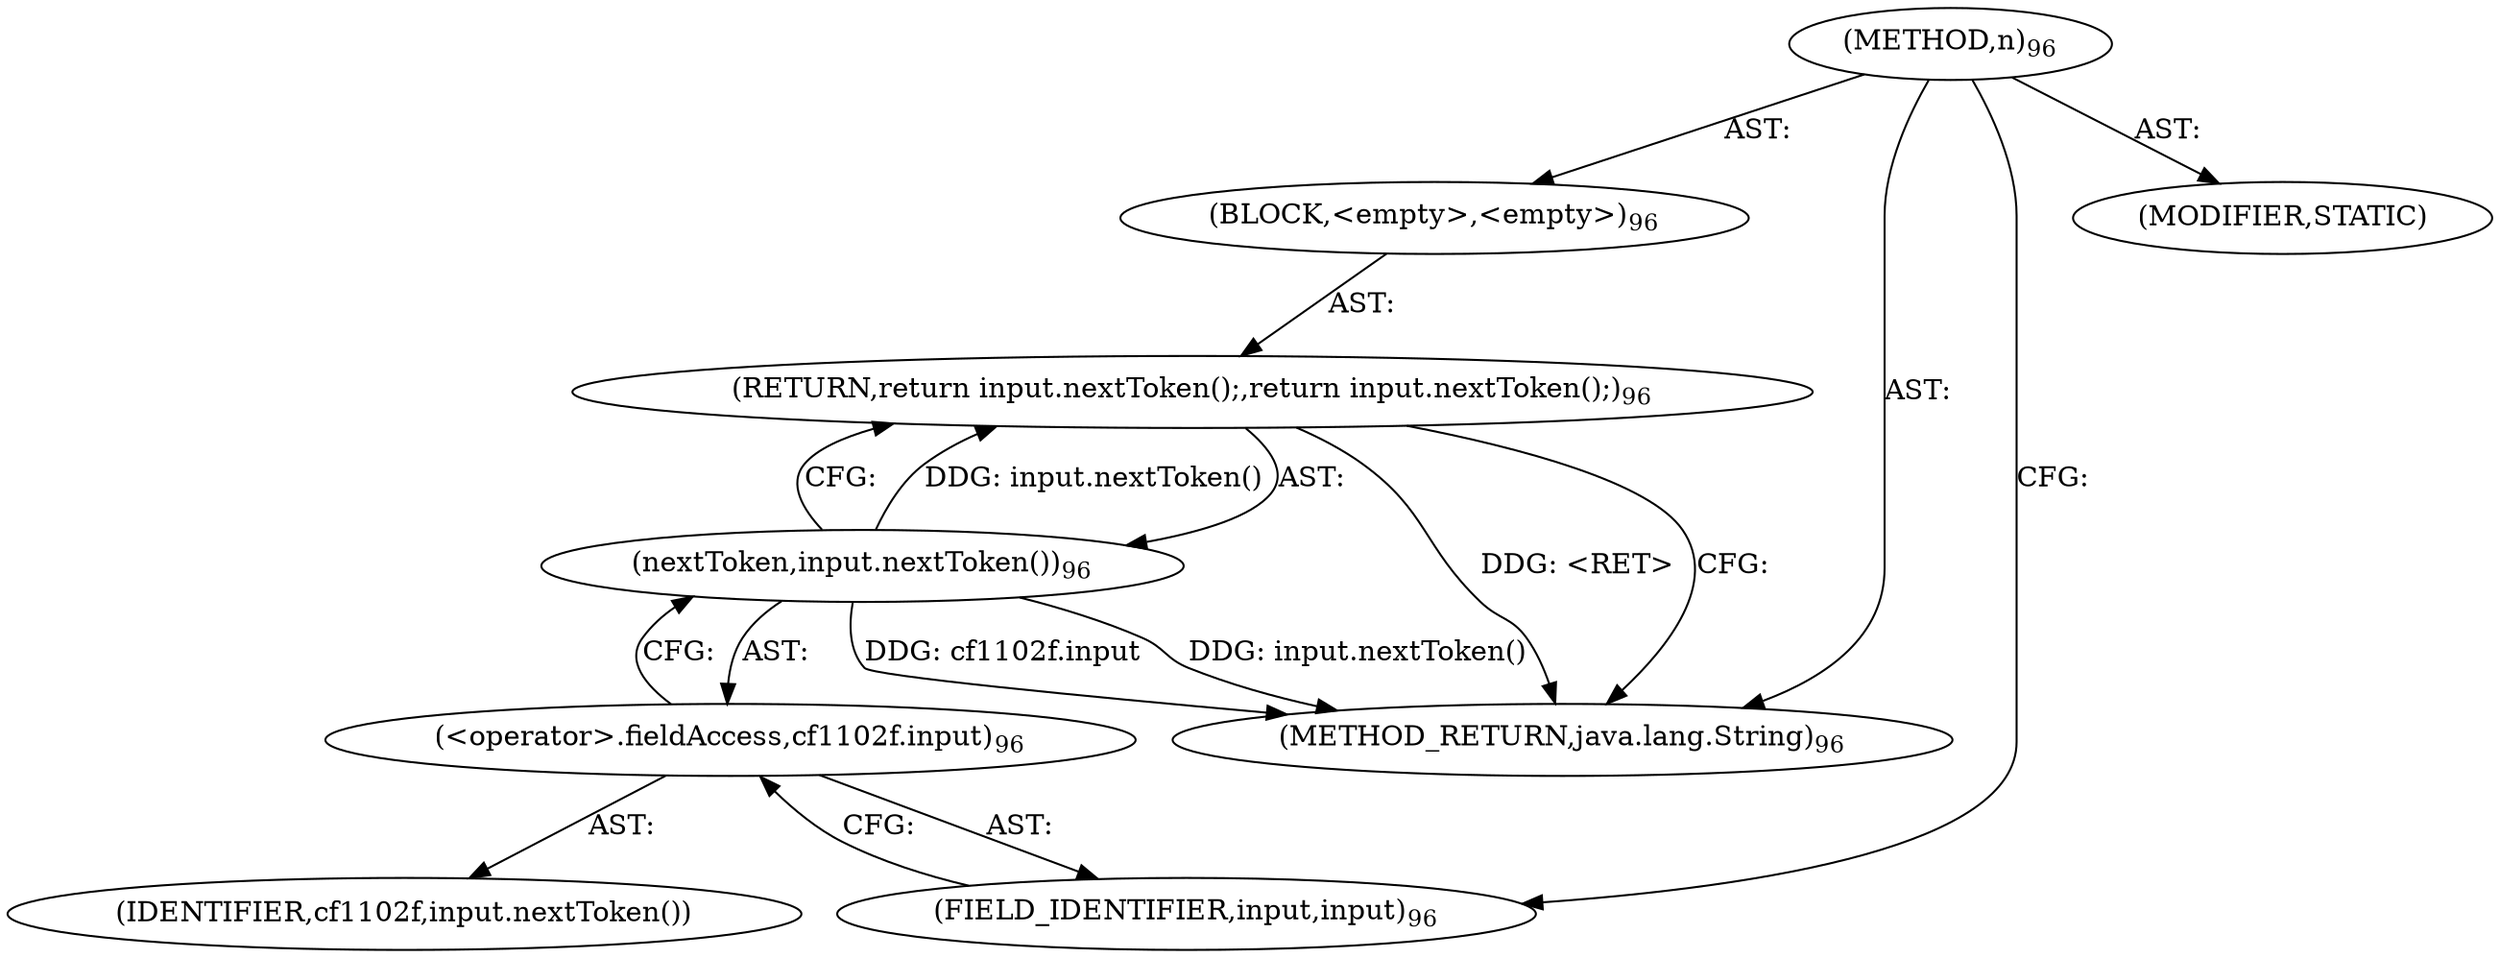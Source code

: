 digraph "n" {  
"607" [label = <(METHOD,n)<SUB>96</SUB>> ]
"608" [label = <(BLOCK,&lt;empty&gt;,&lt;empty&gt;)<SUB>96</SUB>> ]
"609" [label = <(RETURN,return input.nextToken();,return input.nextToken();)<SUB>96</SUB>> ]
"610" [label = <(nextToken,input.nextToken())<SUB>96</SUB>> ]
"611" [label = <(&lt;operator&gt;.fieldAccess,cf1102f.input)<SUB>96</SUB>> ]
"612" [label = <(IDENTIFIER,cf1102f,input.nextToken())> ]
"613" [label = <(FIELD_IDENTIFIER,input,input)<SUB>96</SUB>> ]
"614" [label = <(MODIFIER,STATIC)> ]
"615" [label = <(METHOD_RETURN,java.lang.String)<SUB>96</SUB>> ]
  "607" -> "608"  [ label = "AST: "] 
  "607" -> "614"  [ label = "AST: "] 
  "607" -> "615"  [ label = "AST: "] 
  "608" -> "609"  [ label = "AST: "] 
  "609" -> "610"  [ label = "AST: "] 
  "610" -> "611"  [ label = "AST: "] 
  "611" -> "612"  [ label = "AST: "] 
  "611" -> "613"  [ label = "AST: "] 
  "609" -> "615"  [ label = "CFG: "] 
  "610" -> "609"  [ label = "CFG: "] 
  "611" -> "610"  [ label = "CFG: "] 
  "613" -> "611"  [ label = "CFG: "] 
  "607" -> "613"  [ label = "CFG: "] 
  "609" -> "615"  [ label = "DDG: &lt;RET&gt;"] 
  "610" -> "615"  [ label = "DDG: cf1102f.input"] 
  "610" -> "615"  [ label = "DDG: input.nextToken()"] 
  "610" -> "609"  [ label = "DDG: input.nextToken()"] 
}
